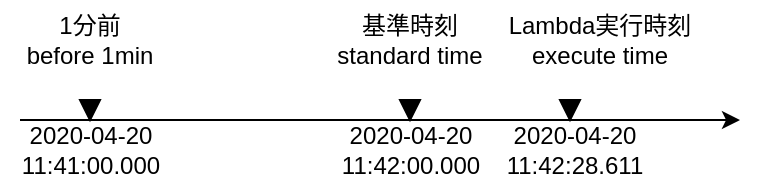 <mxfile version="14.5.1" type="device"><diagram id="M8jYSA5F_VC7LL_C_1xH" name="ページ1"><mxGraphModel dx="621" dy="381" grid="1" gridSize="10" guides="1" tooltips="1" connect="1" arrows="1" fold="1" page="1" pageScale="1" pageWidth="827" pageHeight="1169" math="0" shadow="0"><root><mxCell id="0"/><mxCell id="1" parent="0"/><mxCell id="8LkT4D0QXteCGK9kRH2w-1" value="" style="endArrow=classic;html=1;" edge="1" parent="1"><mxGeometry width="50" height="50" relative="1" as="geometry"><mxPoint x="240" y="320" as="sourcePoint"/><mxPoint x="600" y="320" as="targetPoint"/></mxGeometry></mxCell><mxCell id="8LkT4D0QXteCGK9kRH2w-2" value="" style="triangle;whiteSpace=wrap;html=1;rotation=90;fillColor=#000000;" vertex="1" parent="1"><mxGeometry x="510" y="310" width="10" height="10" as="geometry"/></mxCell><mxCell id="8LkT4D0QXteCGK9kRH2w-3" value="" style="triangle;whiteSpace=wrap;html=1;rotation=90;fillColor=#000000;" vertex="1" parent="1"><mxGeometry x="430" y="310" width="10" height="10" as="geometry"/></mxCell><mxCell id="8LkT4D0QXteCGK9kRH2w-4" value="" style="triangle;whiteSpace=wrap;html=1;rotation=90;fillColor=#000000;" vertex="1" parent="1"><mxGeometry x="270" y="310" width="10" height="10" as="geometry"/></mxCell><mxCell id="8LkT4D0QXteCGK9kRH2w-6" value="基準時刻&lt;br&gt;standard time" style="text;html=1;strokeColor=none;fillColor=none;align=center;verticalAlign=middle;whiteSpace=wrap;rounded=0;" vertex="1" parent="1"><mxGeometry x="390" y="260" width="90" height="40" as="geometry"/></mxCell><mxCell id="8LkT4D0QXteCGK9kRH2w-8" value="Lambda実行時刻&lt;br&gt;execute time" style="text;html=1;strokeColor=none;fillColor=none;align=center;verticalAlign=middle;whiteSpace=wrap;rounded=0;" vertex="1" parent="1"><mxGeometry x="480" y="260" width="100" height="40" as="geometry"/></mxCell><mxCell id="8LkT4D0QXteCGK9kRH2w-11" value="1分前&lt;br&gt;before 1min" style="text;html=1;strokeColor=none;fillColor=none;align=center;verticalAlign=middle;whiteSpace=wrap;rounded=0;" vertex="1" parent="1"><mxGeometry x="230" y="260" width="90" height="40" as="geometry"/></mxCell><mxCell id="8LkT4D0QXteCGK9kRH2w-12" value="2020-04-20&lt;br&gt;11:42:28.611" style="text;html=1;strokeColor=none;fillColor=none;align=center;verticalAlign=middle;whiteSpace=wrap;rounded=0;" vertex="1" parent="1"><mxGeometry x="480" y="320" width="75" height="30" as="geometry"/></mxCell><mxCell id="8LkT4D0QXteCGK9kRH2w-13" value="2020-04-20&lt;br&gt;11:42:00.000" style="text;html=1;strokeColor=none;fillColor=none;align=center;verticalAlign=middle;whiteSpace=wrap;rounded=0;" vertex="1" parent="1"><mxGeometry x="397.5" y="320" width="75" height="30" as="geometry"/></mxCell><mxCell id="8LkT4D0QXteCGK9kRH2w-14" value="2020-04-20&lt;br&gt;11:41:00.000" style="text;html=1;strokeColor=none;fillColor=none;align=center;verticalAlign=middle;whiteSpace=wrap;rounded=0;" vertex="1" parent="1"><mxGeometry x="237.5" y="320" width="75" height="30" as="geometry"/></mxCell></root></mxGraphModel></diagram></mxfile>